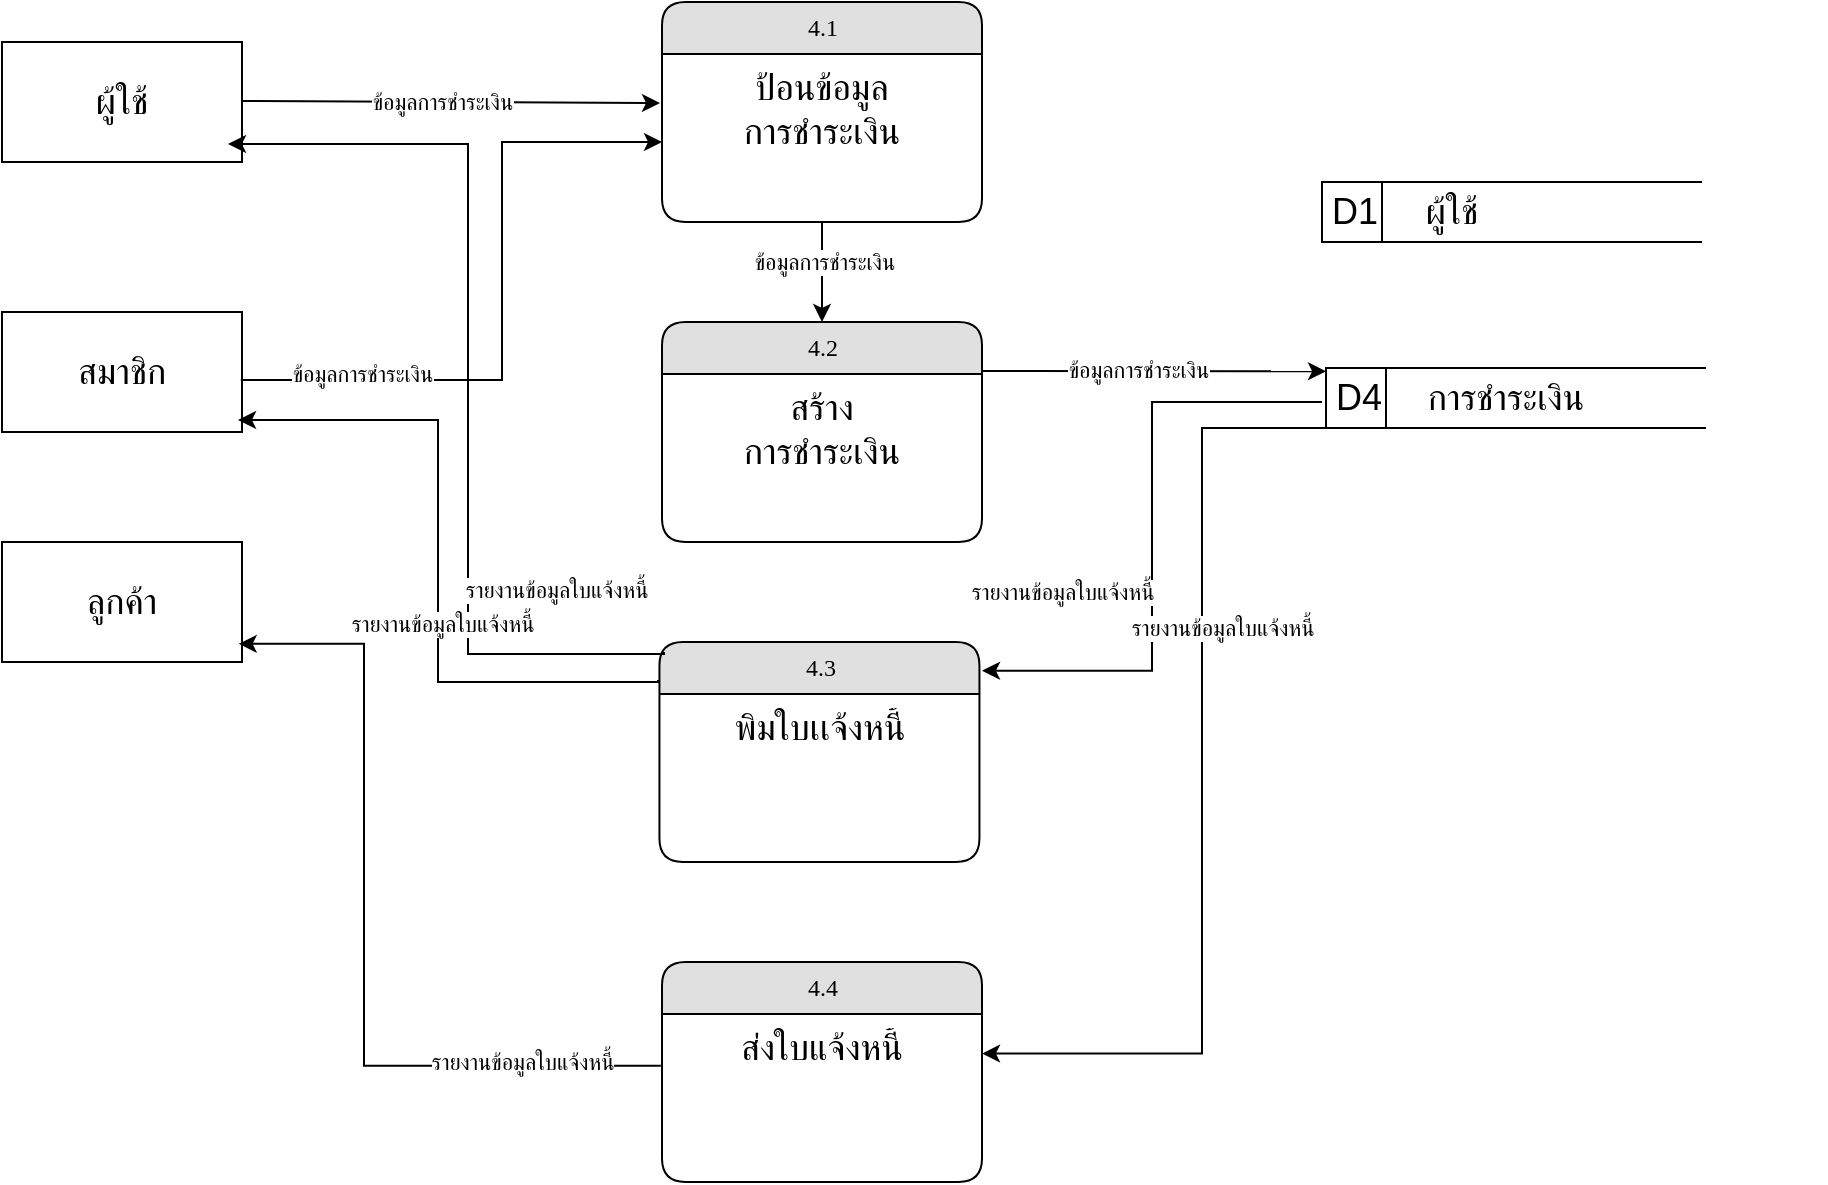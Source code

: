 <mxfile version="25.0.3">
  <diagram name="Page-1" id="Yg2shiZlltUR3JBGu61J">
    <mxGraphModel dx="2390" dy="522" grid="1" gridSize="10" guides="1" tooltips="1" connect="1" arrows="1" fold="1" page="1" pageScale="1" pageWidth="1100" pageHeight="850" math="0" shadow="0">
      <root>
        <mxCell id="0" />
        <mxCell id="1" parent="0" />
        <mxCell id="RP7gnlEKmlGgfkmG5srv-1" value="4.3" style="swimlane;html=1;fontStyle=0;childLayout=stackLayout;horizontal=1;startSize=26;fillColor=#e0e0e0;horizontalStack=0;resizeParent=1;resizeLast=0;collapsible=1;marginBottom=0;swimlaneFillColor=#ffffff;align=center;rounded=1;shadow=0;comic=0;labelBackgroundColor=none;strokeWidth=1;fontFamily=Verdana;fontSize=12" parent="1" vertex="1">
          <mxGeometry x="-91.28" y="430" width="160" height="110" as="geometry" />
        </mxCell>
        <mxCell id="RP7gnlEKmlGgfkmG5srv-2" value="&lt;span style=&quot;font-size: 18px;&quot;&gt;พิมใบเเจ้งหนี้&lt;/span&gt;" style="text;html=1;strokeColor=none;fillColor=none;spacingLeft=4;spacingRight=4;whiteSpace=wrap;overflow=hidden;rotatable=0;points=[[0,0.5],[1,0.5]];portConstraint=eastwest;align=center;" parent="RP7gnlEKmlGgfkmG5srv-1" vertex="1">
          <mxGeometry y="26" width="160" height="54" as="geometry" />
        </mxCell>
        <mxCell id="RP7gnlEKmlGgfkmG5srv-6" value="" style="endArrow=classic;html=1;rounded=0;exitX=-0.003;exitY=0.826;exitDx=0;exitDy=0;entryX=1;entryY=0.833;entryDx=0;entryDy=0;entryPerimeter=0;exitPerimeter=0;" parent="1" edge="1">
          <mxGeometry width="50" height="50" relative="1" as="geometry">
            <mxPoint x="-300" y="159.5" as="sourcePoint" />
            <mxPoint x="-91" y="160.5" as="targetPoint" />
            <Array as="points" />
          </mxGeometry>
        </mxCell>
        <mxCell id="M2LqZ55FSaOCobkQqA4t-1" value="&lt;span style=&quot;font-size: 18px;&quot;&gt;ลูกค้า&lt;/span&gt;" style="rounded=0;whiteSpace=wrap;html=1;" parent="1" vertex="1">
          <mxGeometry x="-420" y="380" width="120" height="60" as="geometry" />
        </mxCell>
        <mxCell id="M2LqZ55FSaOCobkQqA4t-2" value="&lt;span style=&quot;font-size: 18px;&quot;&gt;ผู้ใช้&lt;/span&gt;" style="rounded=0;whiteSpace=wrap;html=1;" parent="1" vertex="1">
          <mxGeometry x="-420" y="130" width="120" height="60" as="geometry" />
        </mxCell>
        <mxCell id="M2LqZ55FSaOCobkQqA4t-3" value="4.1" style="swimlane;html=1;fontStyle=0;childLayout=stackLayout;horizontal=1;startSize=26;fillColor=#e0e0e0;horizontalStack=0;resizeParent=1;resizeLast=0;collapsible=1;marginBottom=0;swimlaneFillColor=#ffffff;align=center;rounded=1;shadow=0;comic=0;labelBackgroundColor=none;strokeWidth=1;fontFamily=Verdana;fontSize=12" parent="1" vertex="1">
          <mxGeometry x="-90" y="110" width="160" height="110" as="geometry" />
        </mxCell>
        <mxCell id="M2LqZ55FSaOCobkQqA4t-4" value="&lt;span style=&quot;font-size: 18px;&quot;&gt;ป้อนข้อมูล&lt;/span&gt;&lt;div&gt;&lt;span style=&quot;font-size: 18px;&quot;&gt;การชำระเงิน&lt;/span&gt;&lt;/div&gt;" style="text;html=1;strokeColor=none;fillColor=none;spacingLeft=4;spacingRight=4;whiteSpace=wrap;overflow=hidden;rotatable=0;points=[[0,0.5],[1,0.5]];portConstraint=eastwest;align=center;" parent="M2LqZ55FSaOCobkQqA4t-3" vertex="1">
          <mxGeometry y="26" width="160" height="54" as="geometry" />
        </mxCell>
        <mxCell id="-A6XBH_AvB5E_LC_azXb-15" value="" style="endArrow=classic;html=1;rounded=0;entryX=0.5;entryY=0;entryDx=0;entryDy=0;" parent="M2LqZ55FSaOCobkQqA4t-3" target="M2LqZ55FSaOCobkQqA4t-5" edge="1">
          <mxGeometry width="50" height="50" relative="1" as="geometry">
            <mxPoint x="80" y="110" as="sourcePoint" />
            <mxPoint x="80" y="150" as="targetPoint" />
          </mxGeometry>
        </mxCell>
        <mxCell id="-A6XBH_AvB5E_LC_azXb-16" value="ข้อมูลการชำระเงิน" style="edgeLabel;html=1;align=center;verticalAlign=middle;resizable=0;points=[];" parent="-A6XBH_AvB5E_LC_azXb-15" vertex="1" connectable="0">
          <mxGeometry x="-0.206" y="1" relative="1" as="geometry">
            <mxPoint as="offset" />
          </mxGeometry>
        </mxCell>
        <mxCell id="M2LqZ55FSaOCobkQqA4t-5" value="4.2" style="swimlane;html=1;fontStyle=0;childLayout=stackLayout;horizontal=1;startSize=26;fillColor=#e0e0e0;horizontalStack=0;resizeParent=1;resizeLast=0;collapsible=1;marginBottom=0;swimlaneFillColor=#ffffff;align=center;rounded=1;shadow=0;comic=0;labelBackgroundColor=none;strokeWidth=1;fontFamily=Verdana;fontSize=12" parent="1" vertex="1">
          <mxGeometry x="-90" y="270" width="160" height="110" as="geometry" />
        </mxCell>
        <mxCell id="M2LqZ55FSaOCobkQqA4t-6" value="&lt;font style=&quot;font-size: 18px;&quot;&gt;สร้าง&lt;/font&gt;&lt;br&gt;&lt;div&gt;&lt;span style=&quot;font-size: 18px;&quot;&gt;การชำระเงิน&lt;/span&gt;&lt;/div&gt;" style="text;html=1;strokeColor=none;fillColor=none;spacingLeft=4;spacingRight=4;whiteSpace=wrap;overflow=hidden;rotatable=0;points=[[0,0.5],[1,0.5]];portConstraint=eastwest;align=center;" parent="M2LqZ55FSaOCobkQqA4t-5" vertex="1">
          <mxGeometry y="26" width="160" height="54" as="geometry" />
        </mxCell>
        <mxCell id="-A6XBH_AvB5E_LC_azXb-1" value="4.4" style="swimlane;html=1;fontStyle=0;childLayout=stackLayout;horizontal=1;startSize=26;fillColor=#e0e0e0;horizontalStack=0;resizeParent=1;resizeLast=0;collapsible=1;marginBottom=0;swimlaneFillColor=#ffffff;align=center;rounded=1;shadow=0;comic=0;labelBackgroundColor=none;strokeWidth=1;fontFamily=Verdana;fontSize=12" parent="1" vertex="1">
          <mxGeometry x="-90" y="590" width="160" height="110" as="geometry" />
        </mxCell>
        <mxCell id="-A6XBH_AvB5E_LC_azXb-2" value="&lt;span style=&quot;font-size: 18px;&quot;&gt;ส่งใบแจ้งหนี้&lt;/span&gt;" style="text;html=1;strokeColor=none;fillColor=none;spacingLeft=4;spacingRight=4;whiteSpace=wrap;overflow=hidden;rotatable=0;points=[[0,0.5],[1,0.5]];portConstraint=eastwest;align=center;" parent="-A6XBH_AvB5E_LC_azXb-1" vertex="1">
          <mxGeometry y="26" width="160" height="54" as="geometry" />
        </mxCell>
        <mxCell id="-A6XBH_AvB5E_LC_azXb-3" value="&lt;span style=&quot;font-size: 18px;&quot;&gt;สมาชิก&lt;/span&gt;" style="rounded=0;whiteSpace=wrap;html=1;" parent="1" vertex="1">
          <mxGeometry x="-420" y="265" width="120" height="60" as="geometry" />
        </mxCell>
        <mxCell id="-A6XBH_AvB5E_LC_azXb-5" value="" style="endArrow=classic;html=1;rounded=0;exitX=0.04;exitY=1.099;exitDx=0;exitDy=0;exitPerimeter=0;entryX=1;entryY=0.709;entryDx=0;entryDy=0;entryPerimeter=0;edgeStyle=elbowEdgeStyle;" parent="1" edge="1">
          <mxGeometry width="50" height="50" relative="1" as="geometry">
            <mxPoint x="240" y="310" as="sourcePoint" />
            <mxPoint x="70.0" y="444.346" as="targetPoint" />
          </mxGeometry>
        </mxCell>
        <mxCell id="-A6XBH_AvB5E_LC_azXb-8" value="" style="group" parent="1" vertex="1" connectable="0">
          <mxGeometry x="242" y="293" width="250" height="30" as="geometry" />
        </mxCell>
        <mxCell id="-A6XBH_AvB5E_LC_azXb-9" value="&lt;font style=&quot;font-size: 18px;&quot;&gt;D4&lt;/font&gt;" style="html=1;dashed=0;whiteSpace=wrap;shape=mxgraph.dfd.dataStoreID;align=left;spacingLeft=3;points=[[0,0],[0.5,0],[1,0],[0,0.5],[1,0.5],[0,1],[0.5,1],[1,1]];container=0;" parent="-A6XBH_AvB5E_LC_azXb-8" vertex="1">
          <mxGeometry width="190" height="30" as="geometry" />
        </mxCell>
        <mxCell id="-A6XBH_AvB5E_LC_azXb-10" value="&lt;font style=&quot;font-size: 18px;&quot;&gt;การชำระเงิน&lt;/font&gt;" style="text;strokeColor=none;align=center;fillColor=none;html=1;verticalAlign=middle;whiteSpace=wrap;rounded=0;" parent="-A6XBH_AvB5E_LC_azXb-8" vertex="1">
          <mxGeometry x="-10" width="200" height="30" as="geometry" />
        </mxCell>
        <mxCell id="-A6XBH_AvB5E_LC_azXb-17" value="" style="endArrow=classic;html=1;rounded=0;entryX=0.05;entryY=0.056;entryDx=0;entryDy=0;entryPerimeter=0;exitX=1.001;exitY=-0.027;exitDx=0;exitDy=0;exitPerimeter=0;" parent="1" source="M2LqZ55FSaOCobkQqA4t-6" target="-A6XBH_AvB5E_LC_azXb-10" edge="1">
          <mxGeometry width="50" height="50" relative="1" as="geometry">
            <mxPoint x="-20" y="400" as="sourcePoint" />
            <mxPoint x="30" y="350" as="targetPoint" />
          </mxGeometry>
        </mxCell>
        <mxCell id="-A6XBH_AvB5E_LC_azXb-18" value="ข้อมูลการชำระเงิน" style="edgeLabel;html=1;align=center;verticalAlign=middle;resizable=0;points=[];" parent="-A6XBH_AvB5E_LC_azXb-17" vertex="1" connectable="0">
          <mxGeometry x="-0.09" y="3" relative="1" as="geometry">
            <mxPoint y="2" as="offset" />
          </mxGeometry>
        </mxCell>
        <mxCell id="-A6XBH_AvB5E_LC_azXb-19" value="รายงานข้อมูลใบแจ้งหนี้" style="edgeLabel;html=1;align=center;verticalAlign=middle;resizable=0;points=[];" parent="-A6XBH_AvB5E_LC_azXb-17" vertex="1" connectable="0">
          <mxGeometry x="-0.09" y="3" relative="1" as="geometry">
            <mxPoint x="-38" y="113" as="offset" />
          </mxGeometry>
        </mxCell>
        <mxCell id="-A6XBH_AvB5E_LC_azXb-21" value="ข้อมูลการชำระเงิน" style="edgeLabel;html=1;align=center;verticalAlign=middle;resizable=0;points=[];" parent="-A6XBH_AvB5E_LC_azXb-17" vertex="1" connectable="0">
          <mxGeometry x="-0.09" y="3" relative="1" as="geometry">
            <mxPoint x="-348" y="-132" as="offset" />
          </mxGeometry>
        </mxCell>
        <mxCell id="-A6XBH_AvB5E_LC_azXb-20" value="" style="endArrow=classic;html=1;rounded=0;entryX=1;entryY=0.366;entryDx=0;entryDy=0;entryPerimeter=0;edgeStyle=elbowEdgeStyle;exitX=0.052;exitY=1;exitDx=0;exitDy=0;exitPerimeter=0;" parent="1" source="-A6XBH_AvB5E_LC_azXb-10" target="-A6XBH_AvB5E_LC_azXb-2" edge="1">
          <mxGeometry width="50" height="50" relative="1" as="geometry">
            <mxPoint x="260" y="360" as="sourcePoint" />
            <mxPoint x="80.0" y="635.786" as="targetPoint" />
            <Array as="points">
              <mxPoint x="180" y="480" />
            </Array>
          </mxGeometry>
        </mxCell>
        <mxCell id="-A6XBH_AvB5E_LC_azXb-22" value="รายงานข้อมูลใบแจ้งหนี้" style="edgeLabel;html=1;align=center;verticalAlign=middle;resizable=0;points=[];" parent="-A6XBH_AvB5E_LC_azXb-20" vertex="1" connectable="0">
          <mxGeometry x="-0.426" y="-2" relative="1" as="geometry">
            <mxPoint x="12" y="23" as="offset" />
          </mxGeometry>
        </mxCell>
        <mxCell id="-A6XBH_AvB5E_LC_azXb-23" value="" style="endArrow=classic;html=1;rounded=0;edgeStyle=elbowEdgeStyle;entryX=0;entryY=0.815;entryDx=0;entryDy=0;entryPerimeter=0;" parent="1" target="M2LqZ55FSaOCobkQqA4t-4" edge="1">
          <mxGeometry width="50" height="50" relative="1" as="geometry">
            <mxPoint x="-300.6" y="299" as="sourcePoint" />
            <mxPoint x="-100" y="180" as="targetPoint" />
            <Array as="points">
              <mxPoint x="-170" y="250" />
            </Array>
          </mxGeometry>
        </mxCell>
        <mxCell id="-A6XBH_AvB5E_LC_azXb-29" value="ข้อมูลการชำระเงิน" style="edgeLabel;html=1;align=center;verticalAlign=middle;resizable=0;points=[];" parent="-A6XBH_AvB5E_LC_azXb-23" vertex="1" connectable="0">
          <mxGeometry x="-0.7" y="1" relative="1" as="geometry">
            <mxPoint x="11" y="-2" as="offset" />
          </mxGeometry>
        </mxCell>
        <mxCell id="-A6XBH_AvB5E_LC_azXb-24" value="" style="endArrow=classic;html=1;rounded=0;entryX=0.978;entryY=0.615;entryDx=0;entryDy=0;entryPerimeter=0;exitX=-0.01;exitY=0.221;exitDx=0;exitDy=0;exitPerimeter=0;edgeStyle=elbowEdgeStyle;" parent="1" edge="1">
          <mxGeometry width="50" height="50" relative="1" as="geometry">
            <mxPoint x="-90.6" y="641.934" as="sourcePoint" />
            <mxPoint x="-301.64" y="430.9" as="targetPoint" />
            <Array as="points">
              <mxPoint x="-239" y="544" />
            </Array>
          </mxGeometry>
        </mxCell>
        <mxCell id="-A6XBH_AvB5E_LC_azXb-26" value="" style="endArrow=classic;html=1;rounded=0;exitX=-0.017;exitY=0.014;exitDx=0;exitDy=0;exitPerimeter=0;entryX=1;entryY=0.75;entryDx=0;entryDy=0;edgeStyle=orthogonalEdgeStyle;elbow=vertical;" parent="1" edge="1">
          <mxGeometry width="50" height="50" relative="1" as="geometry">
            <mxPoint x="-92" y="449" as="sourcePoint" />
            <mxPoint x="-302" y="319" as="targetPoint" />
            <Array as="points">
              <mxPoint x="-92" y="450" />
              <mxPoint x="-202" y="450" />
              <mxPoint x="-202" y="319" />
            </Array>
          </mxGeometry>
        </mxCell>
        <mxCell id="-A6XBH_AvB5E_LC_azXb-27" value="" style="endArrow=classic;html=1;rounded=0;exitX=-0.017;exitY=0.014;exitDx=0;exitDy=0;exitPerimeter=0;entryX=1;entryY=0.75;entryDx=0;entryDy=0;edgeStyle=orthogonalEdgeStyle;elbow=vertical;" parent="1" edge="1">
          <mxGeometry width="50" height="50" relative="1" as="geometry">
            <mxPoint x="-89" y="435" as="sourcePoint" />
            <mxPoint x="-307" y="181" as="targetPoint" />
            <Array as="points">
              <mxPoint x="-89" y="436" />
              <mxPoint x="-187" y="436" />
              <mxPoint x="-187" y="181" />
            </Array>
          </mxGeometry>
        </mxCell>
        <mxCell id="-A6XBH_AvB5E_LC_azXb-30" value="รายงานข้อมูลใบแจ้งหนี้" style="edgeLabel;html=1;align=center;verticalAlign=middle;resizable=0;points=[];" parent="-A6XBH_AvB5E_LC_azXb-27" vertex="1" connectable="0">
          <mxGeometry x="-0.249" y="-2" relative="1" as="geometry">
            <mxPoint x="42" y="47" as="offset" />
          </mxGeometry>
        </mxCell>
        <mxCell id="-A6XBH_AvB5E_LC_azXb-31" value="รายงานข้อมูลใบแจ้งหนี้" style="edgeLabel;html=1;align=center;verticalAlign=middle;resizable=0;points=[];" parent="-A6XBH_AvB5E_LC_azXb-27" vertex="1" connectable="0">
          <mxGeometry x="-0.249" y="-2" relative="1" as="geometry">
            <mxPoint x="-15" y="64" as="offset" />
          </mxGeometry>
        </mxCell>
        <mxCell id="-A6XBH_AvB5E_LC_azXb-32" value="รายงานข้อมูลใบแจ้งหนี้" style="edgeLabel;html=1;align=center;verticalAlign=middle;resizable=0;points=[];" parent="-A6XBH_AvB5E_LC_azXb-27" vertex="1" connectable="0">
          <mxGeometry x="-0.249" y="-2" relative="1" as="geometry">
            <mxPoint x="25" y="283" as="offset" />
          </mxGeometry>
        </mxCell>
        <mxCell id="_KhlkqzzllU0EwlXnXv6-15" value="" style="group" parent="1" vertex="1" connectable="0">
          <mxGeometry x="240" y="200" width="250" height="30" as="geometry" />
        </mxCell>
        <mxCell id="_KhlkqzzllU0EwlXnXv6-16" value="&lt;font style=&quot;font-size: 18px;&quot;&gt;D1&lt;/font&gt;" style="html=1;dashed=0;whiteSpace=wrap;shape=mxgraph.dfd.dataStoreID;align=left;spacingLeft=3;points=[[0,0],[0.5,0],[1,0],[0,0.5],[1,0.5],[0,1],[0.5,1],[1,1]];container=0;" parent="_KhlkqzzllU0EwlXnXv6-15" vertex="1">
          <mxGeometry width="190" height="30" as="geometry" />
        </mxCell>
        <mxCell id="_KhlkqzzllU0EwlXnXv6-17" value="&lt;span style=&quot;font-size: 18px;&quot;&gt;ผู้ใช้&lt;/span&gt;" style="text;strokeColor=none;align=center;fillColor=none;html=1;verticalAlign=middle;whiteSpace=wrap;rounded=0;" parent="_KhlkqzzllU0EwlXnXv6-15" vertex="1">
          <mxGeometry x="-10" width="150" height="30" as="geometry" />
        </mxCell>
      </root>
    </mxGraphModel>
  </diagram>
</mxfile>
